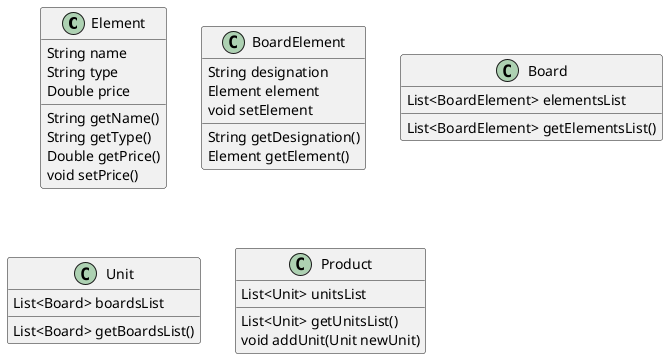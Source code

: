 @startuml
'https://plantuml.com/class-diagram
Class Element{
 String name
 String type
 Double price
 String getName()
 String getType()
 Double getPrice()
 void setPrice()
}

Class BoardElement{
 String designation
 Element element
 String getDesignation()
 Element getElement()
 void setElement
}

Class Board{
 List<BoardElement> elementsList
 List<BoardElement> getElementsList()
}

Class Unit{
 List<Board> boardsList
 List<Board> getBoardsList()
}

Class Product{
 List<Unit> unitsList
 List<Unit> getUnitsList()
 void addUnit(Unit newUnit)
}
@enduml